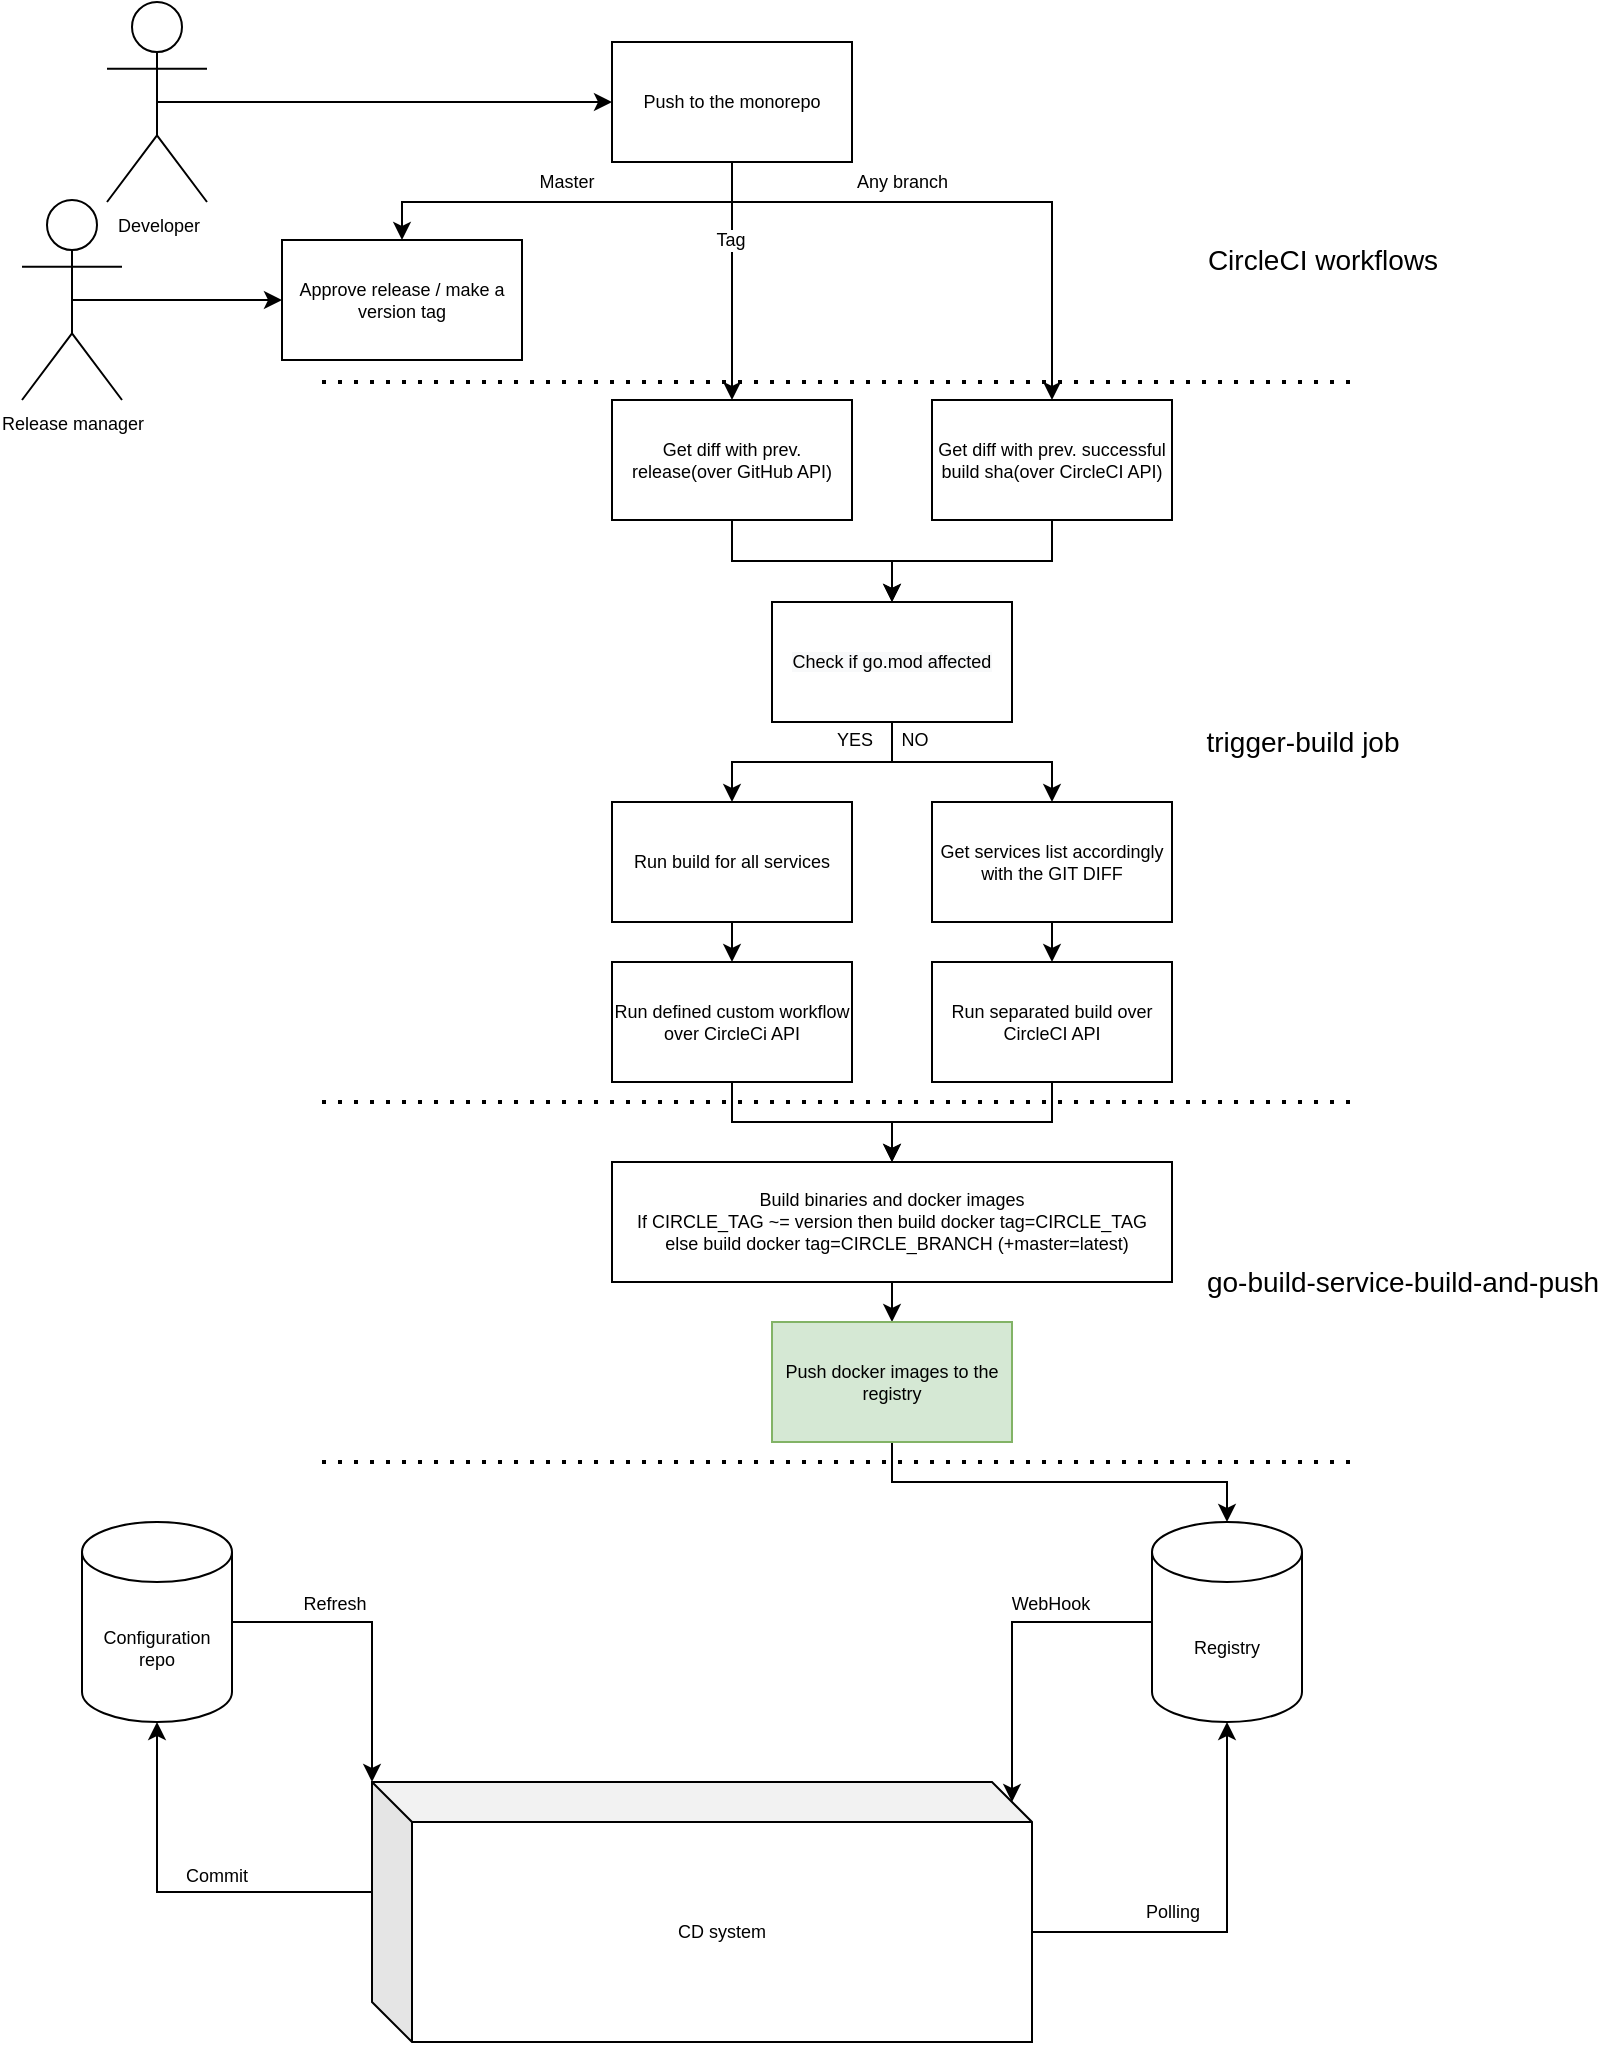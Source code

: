 <mxfile version="14.9.2" type="github">
  <diagram id="GT1y-rc0Hk91Yud6sWGL" name="Page-1">
    <mxGraphModel dx="1033" dy="626" grid="1" gridSize="10" guides="1" tooltips="1" connect="1" arrows="1" fold="1" page="1" pageScale="1" pageWidth="827" pageHeight="1169" math="0" shadow="0">
      <root>
        <mxCell id="0" />
        <mxCell id="1" parent="0" />
        <mxCell id="LfqFqU7JRUhcmkoWJi2--16" style="edgeStyle=orthogonalEdgeStyle;rounded=0;orthogonalLoop=1;jettySize=auto;html=1;exitX=0.5;exitY=1;exitDx=0;exitDy=0;entryX=0.5;entryY=0;entryDx=0;entryDy=0;fontSize=9;" edge="1" parent="1" source="xVTkL853BXkWZyznKZ-w-4" target="5vuApOfT_cjBhhZYTmAU-14">
          <mxGeometry relative="1" as="geometry" />
        </mxCell>
        <mxCell id="LfqFqU7JRUhcmkoWJi2--17" style="edgeStyle=orthogonalEdgeStyle;rounded=0;orthogonalLoop=1;jettySize=auto;html=1;exitX=0.5;exitY=1;exitDx=0;exitDy=0;entryX=0.5;entryY=0;entryDx=0;entryDy=0;fontSize=9;" edge="1" parent="1" source="xVTkL853BXkWZyznKZ-w-4" target="5vuApOfT_cjBhhZYTmAU-8">
          <mxGeometry relative="1" as="geometry" />
        </mxCell>
        <mxCell id="xVTkL853BXkWZyznKZ-w-4" value="&lt;span style=&quot;color: rgb(0 , 0 , 0) ; font-family: &amp;#34;helvetica&amp;#34; ; font-size: 9px ; font-style: normal ; font-weight: 400 ; letter-spacing: normal ; text-align: center ; text-indent: 0px ; text-transform: none ; word-spacing: 0px ; background-color: rgb(248 , 249 , 250) ; display: inline ; float: none&quot;&gt;Check if go.mod affected&lt;/span&gt;" style="rounded=0;whiteSpace=wrap;html=1;fontSize=9;" parent="1" vertex="1">
          <mxGeometry x="395" y="320" width="120" height="60" as="geometry" />
        </mxCell>
        <mxCell id="LfqFqU7JRUhcmkoWJi2--33" style="edgeStyle=orthogonalEdgeStyle;rounded=0;orthogonalLoop=1;jettySize=auto;html=1;exitX=0.5;exitY=1;exitDx=0;exitDy=0;entryX=0.5;entryY=0;entryDx=0;entryDy=0;fontSize=9;" edge="1" parent="1" source="5vuApOfT_cjBhhZYTmAU-4" target="5vuApOfT_cjBhhZYTmAU-20">
          <mxGeometry relative="1" as="geometry" />
        </mxCell>
        <mxCell id="5vuApOfT_cjBhhZYTmAU-4" value="Run defined custom workflow over CircleCi API" style="rounded=0;whiteSpace=wrap;html=1;fontSize=9;" parent="1" vertex="1">
          <mxGeometry x="315" y="500" width="120" height="60" as="geometry" />
        </mxCell>
        <mxCell id="LfqFqU7JRUhcmkoWJi2--34" style="edgeStyle=orthogonalEdgeStyle;rounded=0;orthogonalLoop=1;jettySize=auto;html=1;exitX=0.5;exitY=1;exitDx=0;exitDy=0;entryX=0.5;entryY=0;entryDx=0;entryDy=0;fontSize=9;" edge="1" parent="1" source="5vuApOfT_cjBhhZYTmAU-6" target="5vuApOfT_cjBhhZYTmAU-20">
          <mxGeometry relative="1" as="geometry" />
        </mxCell>
        <mxCell id="5vuApOfT_cjBhhZYTmAU-6" value="Run separated build over CircleCI API" style="rounded=0;whiteSpace=wrap;html=1;fontSize=9;" parent="1" vertex="1">
          <mxGeometry x="475" y="500" width="120" height="60" as="geometry" />
        </mxCell>
        <mxCell id="LfqFqU7JRUhcmkoWJi2--19" style="edgeStyle=orthogonalEdgeStyle;rounded=0;orthogonalLoop=1;jettySize=auto;html=1;exitX=0.5;exitY=1;exitDx=0;exitDy=0;entryX=0.5;entryY=0;entryDx=0;entryDy=0;fontSize=9;" edge="1" parent="1" source="5vuApOfT_cjBhhZYTmAU-8" target="5vuApOfT_cjBhhZYTmAU-6">
          <mxGeometry relative="1" as="geometry" />
        </mxCell>
        <mxCell id="5vuApOfT_cjBhhZYTmAU-8" value="Get services list accordingly with the GIT DIFF" style="rounded=0;whiteSpace=wrap;html=1;fontSize=9;" parent="1" vertex="1">
          <mxGeometry x="475" y="420" width="120" height="60" as="geometry" />
        </mxCell>
        <mxCell id="5vuApOfT_cjBhhZYTmAU-12" value="NO" style="edgeLabel;html=1;align=center;verticalAlign=middle;resizable=0;points=[];fontSize=9;" parent="1" vertex="1" connectable="0">
          <mxGeometry x="475" y="390" as="geometry">
            <mxPoint x="-9" y="-1" as="offset" />
          </mxGeometry>
        </mxCell>
        <mxCell id="LfqFqU7JRUhcmkoWJi2--18" style="edgeStyle=orthogonalEdgeStyle;rounded=0;orthogonalLoop=1;jettySize=auto;html=1;exitX=0.5;exitY=1;exitDx=0;exitDy=0;entryX=0.5;entryY=0;entryDx=0;entryDy=0;fontSize=9;" edge="1" parent="1" source="5vuApOfT_cjBhhZYTmAU-14" target="5vuApOfT_cjBhhZYTmAU-4">
          <mxGeometry relative="1" as="geometry" />
        </mxCell>
        <mxCell id="5vuApOfT_cjBhhZYTmAU-14" value="Run build for all services" style="rounded=0;whiteSpace=wrap;html=1;fontSize=9;" parent="1" vertex="1">
          <mxGeometry x="315" y="420" width="120" height="60" as="geometry" />
        </mxCell>
        <mxCell id="5vuApOfT_cjBhhZYTmAU-18" value="YES" style="edgeLabel;html=1;align=center;verticalAlign=middle;resizable=0;points=[];fontSize=9;" parent="1" vertex="1" connectable="0">
          <mxGeometry x="445" y="390" as="geometry">
            <mxPoint x="-9" y="-1" as="offset" />
          </mxGeometry>
        </mxCell>
        <mxCell id="5vuApOfT_cjBhhZYTmAU-45" style="edgeStyle=orthogonalEdgeStyle;rounded=0;orthogonalLoop=1;jettySize=auto;html=1;exitX=0.5;exitY=1;exitDx=0;exitDy=0;entryX=0.5;entryY=0;entryDx=0;entryDy=0;fontSize=9;" parent="1" source="5vuApOfT_cjBhhZYTmAU-20" target="5vuApOfT_cjBhhZYTmAU-31" edge="1">
          <mxGeometry relative="1" as="geometry" />
        </mxCell>
        <mxCell id="5vuApOfT_cjBhhZYTmAU-20" value="Build binaries and docker images&lt;br&gt;If CIRCLE_TAG ~= version then build docker tag=CIRCLE_TAG&lt;br&gt;&amp;nbsp; else build docker tag=CIRCLE_BRANCH (+master=latest)" style="rounded=0;whiteSpace=wrap;html=1;fontSize=9;" parent="1" vertex="1">
          <mxGeometry x="315" y="600" width="280" height="60" as="geometry" />
        </mxCell>
        <mxCell id="LfqFqU7JRUhcmkoWJi2--24" style="edgeStyle=orthogonalEdgeStyle;rounded=0;orthogonalLoop=1;jettySize=auto;html=1;exitX=0.5;exitY=1;exitDx=0;exitDy=0;entryX=0.5;entryY=0;entryDx=0;entryDy=0;entryPerimeter=0;fontSize=9;" edge="1" parent="1" source="5vuApOfT_cjBhhZYTmAU-31" target="5vuApOfT_cjBhhZYTmAU-44">
          <mxGeometry relative="1" as="geometry" />
        </mxCell>
        <mxCell id="5vuApOfT_cjBhhZYTmAU-31" value="Push docker images to the registry" style="rounded=0;whiteSpace=wrap;html=1;fontSize=9;fillColor=#d5e8d4;strokeColor=#82b366;" parent="1" vertex="1">
          <mxGeometry x="395" y="680" width="120" height="60" as="geometry" />
        </mxCell>
        <mxCell id="5vuApOfT_cjBhhZYTmAU-38" style="edgeStyle=orthogonalEdgeStyle;rounded=0;orthogonalLoop=1;jettySize=auto;html=1;exitX=0.5;exitY=0.5;exitDx=0;exitDy=0;exitPerimeter=0;fontSize=15;" parent="1" source="5vuApOfT_cjBhhZYTmAU-33" target="5vuApOfT_cjBhhZYTmAU-37" edge="1">
          <mxGeometry relative="1" as="geometry" />
        </mxCell>
        <mxCell id="5vuApOfT_cjBhhZYTmAU-33" value="Developer&lt;br&gt;" style="shape=umlActor;verticalLabelPosition=bottom;verticalAlign=top;html=1;outlineConnect=0;fontSize=9;" parent="1" vertex="1">
          <mxGeometry x="62.5" y="20" width="50" height="100" as="geometry" />
        </mxCell>
        <mxCell id="LfqFqU7JRUhcmkoWJi2--12" style="edgeStyle=orthogonalEdgeStyle;rounded=0;orthogonalLoop=1;jettySize=auto;html=1;exitX=0.5;exitY=1;exitDx=0;exitDy=0;entryX=0.5;entryY=0;entryDx=0;entryDy=0;fontSize=9;" edge="1" parent="1" source="5vuApOfT_cjBhhZYTmAU-37" target="LfqFqU7JRUhcmkoWJi2--7">
          <mxGeometry relative="1" as="geometry">
            <Array as="points">
              <mxPoint x="375" y="120" />
              <mxPoint x="210" y="120" />
            </Array>
          </mxGeometry>
        </mxCell>
        <mxCell id="LfqFqU7JRUhcmkoWJi2--43" value="Master" style="edgeLabel;html=1;align=center;verticalAlign=middle;resizable=0;points=[];fontSize=9;" vertex="1" connectable="0" parent="LfqFqU7JRUhcmkoWJi2--12">
          <mxGeometry x="0.226" y="-3" relative="1" as="geometry">
            <mxPoint x="22" y="-7" as="offset" />
          </mxGeometry>
        </mxCell>
        <mxCell id="LfqFqU7JRUhcmkoWJi2--13" style="edgeStyle=orthogonalEdgeStyle;rounded=0;orthogonalLoop=1;jettySize=auto;html=1;exitX=0.5;exitY=1;exitDx=0;exitDy=0;entryX=0.5;entryY=0;entryDx=0;entryDy=0;fontSize=9;" edge="1" parent="1" source="5vuApOfT_cjBhhZYTmAU-37" target="LfqFqU7JRUhcmkoWJi2--8">
          <mxGeometry relative="1" as="geometry">
            <Array as="points">
              <mxPoint x="375" y="120" />
              <mxPoint x="535" y="120" />
            </Array>
          </mxGeometry>
        </mxCell>
        <mxCell id="LfqFqU7JRUhcmkoWJi2--44" value="Any branch&amp;nbsp;" style="edgeLabel;html=1;align=center;verticalAlign=middle;resizable=0;points=[];fontSize=9;" vertex="1" connectable="0" parent="LfqFqU7JRUhcmkoWJi2--13">
          <mxGeometry x="-0.552" y="3" relative="1" as="geometry">
            <mxPoint x="43" y="-7" as="offset" />
          </mxGeometry>
        </mxCell>
        <mxCell id="LfqFqU7JRUhcmkoWJi2--50" style="edgeStyle=orthogonalEdgeStyle;rounded=0;orthogonalLoop=1;jettySize=auto;html=1;exitX=0.5;exitY=1;exitDx=0;exitDy=0;entryX=0.5;entryY=0;entryDx=0;entryDy=0;fontSize=9;" edge="1" parent="1" source="5vuApOfT_cjBhhZYTmAU-37" target="LfqFqU7JRUhcmkoWJi2--41">
          <mxGeometry relative="1" as="geometry" />
        </mxCell>
        <mxCell id="LfqFqU7JRUhcmkoWJi2--51" value="Tag" style="edgeLabel;html=1;align=center;verticalAlign=middle;resizable=0;points=[];fontSize=9;" vertex="1" connectable="0" parent="LfqFqU7JRUhcmkoWJi2--50">
          <mxGeometry x="0.374" y="-2" relative="1" as="geometry">
            <mxPoint x="1" y="-43" as="offset" />
          </mxGeometry>
        </mxCell>
        <mxCell id="5vuApOfT_cjBhhZYTmAU-37" value="Push to the monorepo" style="rounded=0;whiteSpace=wrap;html=1;fontSize=9;" parent="1" vertex="1">
          <mxGeometry x="315" y="40" width="120" height="60" as="geometry" />
        </mxCell>
        <mxCell id="5vuApOfT_cjBhhZYTmAU-47" style="edgeStyle=orthogonalEdgeStyle;rounded=0;orthogonalLoop=1;jettySize=auto;html=1;exitX=0;exitY=0;exitDx=330;exitDy=75;exitPerimeter=0;entryX=0.5;entryY=1;entryDx=0;entryDy=0;entryPerimeter=0;fontSize=9;" parent="1" source="5vuApOfT_cjBhhZYTmAU-43" target="5vuApOfT_cjBhhZYTmAU-44" edge="1">
          <mxGeometry relative="1" as="geometry" />
        </mxCell>
        <mxCell id="5vuApOfT_cjBhhZYTmAU-50" value="Polling" style="edgeLabel;html=1;align=center;verticalAlign=middle;resizable=0;points=[];fontSize=9;" parent="5vuApOfT_cjBhhZYTmAU-47" vertex="1" connectable="0">
          <mxGeometry x="-0.231" y="-1" relative="1" as="geometry">
            <mxPoint x="-8" y="-11" as="offset" />
          </mxGeometry>
        </mxCell>
        <mxCell id="LfqFqU7JRUhcmkoWJi2--38" style="edgeStyle=orthogonalEdgeStyle;rounded=0;orthogonalLoop=1;jettySize=auto;html=1;exitX=0;exitY=0;exitDx=0;exitDy=55;exitPerimeter=0;entryX=0.5;entryY=1;entryDx=0;entryDy=0;entryPerimeter=0;fontSize=9;" edge="1" parent="1" source="5vuApOfT_cjBhhZYTmAU-43" target="LfqFqU7JRUhcmkoWJi2--36">
          <mxGeometry relative="1" as="geometry" />
        </mxCell>
        <mxCell id="LfqFqU7JRUhcmkoWJi2--39" value="Commit" style="edgeLabel;html=1;align=center;verticalAlign=middle;resizable=0;points=[];fontSize=9;" vertex="1" connectable="0" parent="LfqFqU7JRUhcmkoWJi2--38">
          <mxGeometry x="-0.152" y="-1" relative="1" as="geometry">
            <mxPoint x="3" y="-7" as="offset" />
          </mxGeometry>
        </mxCell>
        <mxCell id="5vuApOfT_cjBhhZYTmAU-43" value="CD system" style="shape=cube;whiteSpace=wrap;html=1;boundedLbl=1;backgroundOutline=1;darkOpacity=0.05;darkOpacity2=0.1;fontSize=9;" parent="1" vertex="1">
          <mxGeometry x="195" y="910" width="330" height="130" as="geometry" />
        </mxCell>
        <mxCell id="5vuApOfT_cjBhhZYTmAU-48" style="edgeStyle=orthogonalEdgeStyle;rounded=0;orthogonalLoop=1;jettySize=auto;html=1;exitX=0;exitY=0.5;exitDx=0;exitDy=0;exitPerimeter=0;fontSize=9;entryX=0;entryY=0;entryDx=320;entryDy=10;entryPerimeter=0;" parent="1" source="5vuApOfT_cjBhhZYTmAU-44" target="5vuApOfT_cjBhhZYTmAU-43" edge="1">
          <mxGeometry relative="1" as="geometry">
            <mxPoint x="597.5" y="932.727" as="targetPoint" />
          </mxGeometry>
        </mxCell>
        <mxCell id="5vuApOfT_cjBhhZYTmAU-49" value="WebHook" style="edgeLabel;html=1;align=center;verticalAlign=middle;resizable=0;points=[];fontSize=9;" parent="5vuApOfT_cjBhhZYTmAU-48" vertex="1" connectable="0">
          <mxGeometry x="0.0" y="-4" relative="1" as="geometry">
            <mxPoint x="23" y="-19" as="offset" />
          </mxGeometry>
        </mxCell>
        <mxCell id="5vuApOfT_cjBhhZYTmAU-44" value="Registry" style="shape=cylinder3;whiteSpace=wrap;html=1;boundedLbl=1;backgroundOutline=1;size=15;fontSize=9;" parent="1" vertex="1">
          <mxGeometry x="585" y="780" width="75" height="100" as="geometry" />
        </mxCell>
        <mxCell id="LfqFqU7JRUhcmkoWJi2--7" value="Approve release / make a version tag" style="rounded=0;whiteSpace=wrap;html=1;fontSize=9;" vertex="1" parent="1">
          <mxGeometry x="150" y="139" width="120" height="60" as="geometry" />
        </mxCell>
        <mxCell id="LfqFqU7JRUhcmkoWJi2--15" style="edgeStyle=orthogonalEdgeStyle;rounded=0;orthogonalLoop=1;jettySize=auto;html=1;exitX=0.5;exitY=1;exitDx=0;exitDy=0;entryX=0.5;entryY=0;entryDx=0;entryDy=0;fontSize=9;" edge="1" parent="1" source="LfqFqU7JRUhcmkoWJi2--8" target="xVTkL853BXkWZyznKZ-w-4">
          <mxGeometry relative="1" as="geometry" />
        </mxCell>
        <mxCell id="LfqFqU7JRUhcmkoWJi2--8" value="Get diff with prev. successful build sha(over CircleCI API)" style="rounded=0;whiteSpace=wrap;html=1;fontSize=9;" vertex="1" parent="1">
          <mxGeometry x="475" y="219" width="120" height="60" as="geometry" />
        </mxCell>
        <mxCell id="LfqFqU7JRUhcmkoWJi2--32" style="edgeStyle=orthogonalEdgeStyle;rounded=0;orthogonalLoop=1;jettySize=auto;html=1;exitX=0.5;exitY=0.5;exitDx=0;exitDy=0;exitPerimeter=0;entryX=0;entryY=0.5;entryDx=0;entryDy=0;fontSize=9;" edge="1" parent="1" source="LfqFqU7JRUhcmkoWJi2--27" target="LfqFqU7JRUhcmkoWJi2--7">
          <mxGeometry relative="1" as="geometry" />
        </mxCell>
        <mxCell id="LfqFqU7JRUhcmkoWJi2--27" value="Release manager" style="shape=umlActor;verticalLabelPosition=bottom;verticalAlign=top;html=1;outlineConnect=0;fontSize=9;" vertex="1" parent="1">
          <mxGeometry x="20" y="119" width="50" height="100" as="geometry" />
        </mxCell>
        <mxCell id="LfqFqU7JRUhcmkoWJi2--37" style="edgeStyle=orthogonalEdgeStyle;rounded=0;orthogonalLoop=1;jettySize=auto;html=1;exitX=1;exitY=0.5;exitDx=0;exitDy=0;exitPerimeter=0;entryX=0;entryY=0;entryDx=0;entryDy=0;entryPerimeter=0;fontSize=9;" edge="1" parent="1" source="LfqFqU7JRUhcmkoWJi2--36" target="5vuApOfT_cjBhhZYTmAU-43">
          <mxGeometry relative="1" as="geometry" />
        </mxCell>
        <mxCell id="LfqFqU7JRUhcmkoWJi2--40" value="Refresh" style="edgeLabel;html=1;align=center;verticalAlign=middle;resizable=0;points=[];fontSize=9;" vertex="1" connectable="0" parent="LfqFqU7JRUhcmkoWJi2--37">
          <mxGeometry x="-0.582" y="-1" relative="1" as="geometry">
            <mxPoint x="19" y="-10" as="offset" />
          </mxGeometry>
        </mxCell>
        <mxCell id="LfqFqU7JRUhcmkoWJi2--36" value="Configuration repo" style="shape=cylinder3;whiteSpace=wrap;html=1;boundedLbl=1;backgroundOutline=1;size=15;fontSize=9;" vertex="1" parent="1">
          <mxGeometry x="50" y="780" width="75" height="100" as="geometry" />
        </mxCell>
        <mxCell id="LfqFqU7JRUhcmkoWJi2--52" style="edgeStyle=orthogonalEdgeStyle;rounded=0;orthogonalLoop=1;jettySize=auto;html=1;exitX=0.5;exitY=1;exitDx=0;exitDy=0;entryX=0.5;entryY=0;entryDx=0;entryDy=0;fontSize=9;" edge="1" parent="1" source="LfqFqU7JRUhcmkoWJi2--41" target="xVTkL853BXkWZyznKZ-w-4">
          <mxGeometry relative="1" as="geometry" />
        </mxCell>
        <mxCell id="LfqFqU7JRUhcmkoWJi2--41" value="Get diff with prev. release(over GitHub API)" style="rounded=0;whiteSpace=wrap;html=1;fontSize=9;" vertex="1" parent="1">
          <mxGeometry x="315" y="219" width="120" height="60" as="geometry" />
        </mxCell>
        <mxCell id="LfqFqU7JRUhcmkoWJi2--53" value="" style="endArrow=none;dashed=1;html=1;dashPattern=1 3;strokeWidth=2;fontSize=9;" edge="1" parent="1">
          <mxGeometry width="50" height="50" relative="1" as="geometry">
            <mxPoint x="170" y="210" as="sourcePoint" />
            <mxPoint x="690" y="210" as="targetPoint" />
          </mxGeometry>
        </mxCell>
        <mxCell id="LfqFqU7JRUhcmkoWJi2--54" value="" style="endArrow=none;dashed=1;html=1;dashPattern=1 3;strokeWidth=2;fontSize=9;" edge="1" parent="1">
          <mxGeometry width="50" height="50" relative="1" as="geometry">
            <mxPoint x="170" y="570" as="sourcePoint" />
            <mxPoint x="690" y="570" as="targetPoint" />
          </mxGeometry>
        </mxCell>
        <mxCell id="LfqFqU7JRUhcmkoWJi2--55" value="" style="endArrow=none;dashed=1;html=1;dashPattern=1 3;strokeWidth=2;fontSize=9;" edge="1" parent="1">
          <mxGeometry width="50" height="50" relative="1" as="geometry">
            <mxPoint x="170" y="750" as="sourcePoint" />
            <mxPoint x="690" y="750" as="targetPoint" />
          </mxGeometry>
        </mxCell>
        <mxCell id="LfqFqU7JRUhcmkoWJi2--56" value="&lt;font style=&quot;font-size: 14px&quot;&gt;CircleCI workflows&lt;/font&gt;" style="text;html=1;align=center;verticalAlign=middle;resizable=0;points=[];autosize=1;strokeColor=none;fontSize=9;" vertex="1" parent="1">
          <mxGeometry x="605" y="139" width="130" height="20" as="geometry" />
        </mxCell>
        <mxCell id="LfqFqU7JRUhcmkoWJi2--57" value="&lt;font style=&quot;font-size: 14px&quot;&gt;trigger-build job&lt;/font&gt;" style="text;html=1;align=center;verticalAlign=middle;resizable=0;points=[];autosize=1;strokeColor=none;fontSize=9;" vertex="1" parent="1">
          <mxGeometry x="605" y="380" width="110" height="20" as="geometry" />
        </mxCell>
        <mxCell id="LfqFqU7JRUhcmkoWJi2--58" value="&lt;span style=&quot;font-size: 14px&quot;&gt;go-build-service-build-and-push&lt;/span&gt;" style="text;html=1;align=center;verticalAlign=middle;resizable=0;points=[];autosize=1;strokeColor=none;fontSize=9;" vertex="1" parent="1">
          <mxGeometry x="605" y="650" width="210" height="20" as="geometry" />
        </mxCell>
      </root>
    </mxGraphModel>
  </diagram>
</mxfile>
